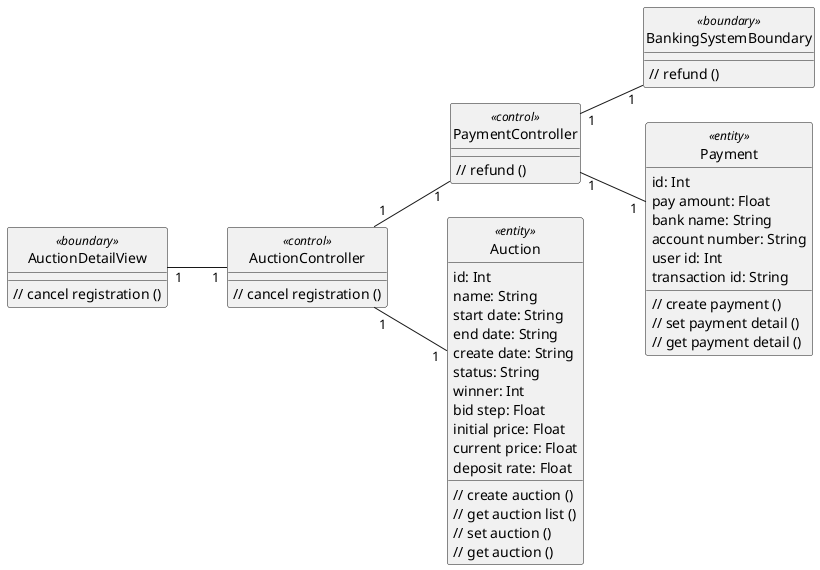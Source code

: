 @startuml cancel_registration
hide circle
skinparam classAttributeIconSize 0
left to right direction

class AuctionDetailView <<boundary>> {
  // cancel registration ()
}

class AuctionController <<control>>{
  // cancel registration ()
}

class PaymentController <<control>>{
  // refund ()
}

class BankingSystemBoundary <<boundary>> {
  // refund ()
}

class Auction <<entity>> {
  id: Int
  name: String
  start date: String
  end date: String
  create date: String
  status: String
  winner: Int
  bid step: Float
  initial price: Float
  current price: Float
  deposit rate: Float
  // create auction ()
  // get auction list ()
  // set auction ()
  // get auction ()
  }

class Payment <<entity>> {
  id: Int
  pay amount: Float
  bank name: String
  account number: String
  user id: Int
  transaction id: String
  // create payment ()
  // set payment detail ()
  // get payment detail ()
}

AuctionDetailView  "1" -- "1" AuctionController
AuctionController "1" -- "1" PaymentController
PaymentController "1" -- "1" BankingSystemBoundary
AuctionController "1" -- "1" Auction
PaymentController "1" -- "1" Payment
@enduml